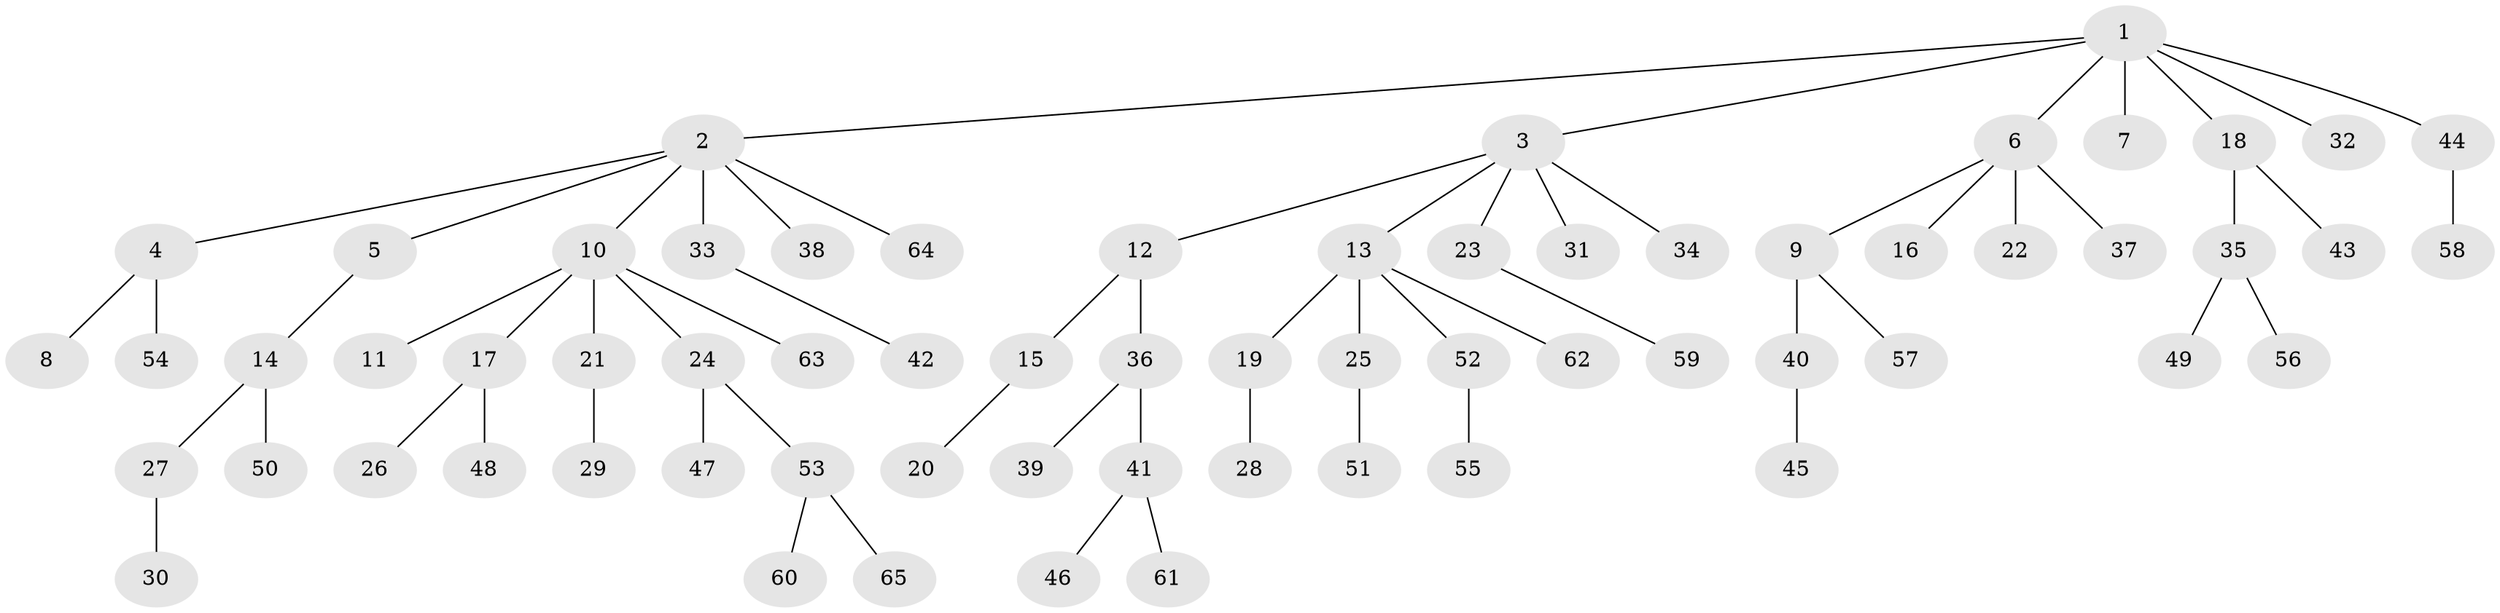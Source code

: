 // original degree distribution, {8: 0.018691588785046728, 6: 0.028037383177570093, 4: 0.07476635514018691, 3: 0.08411214953271028, 2: 0.2616822429906542, 7: 0.009345794392523364, 1: 0.5233644859813084}
// Generated by graph-tools (version 1.1) at 2025/51/03/04/25 22:51:24]
// undirected, 65 vertices, 64 edges
graph export_dot {
  node [color=gray90,style=filled];
  1;
  2;
  3;
  4;
  5;
  6;
  7;
  8;
  9;
  10;
  11;
  12;
  13;
  14;
  15;
  16;
  17;
  18;
  19;
  20;
  21;
  22;
  23;
  24;
  25;
  26;
  27;
  28;
  29;
  30;
  31;
  32;
  33;
  34;
  35;
  36;
  37;
  38;
  39;
  40;
  41;
  42;
  43;
  44;
  45;
  46;
  47;
  48;
  49;
  50;
  51;
  52;
  53;
  54;
  55;
  56;
  57;
  58;
  59;
  60;
  61;
  62;
  63;
  64;
  65;
  1 -- 2 [weight=1.0];
  1 -- 3 [weight=1.0];
  1 -- 6 [weight=1.0];
  1 -- 7 [weight=1.0];
  1 -- 18 [weight=1.0];
  1 -- 32 [weight=1.0];
  1 -- 44 [weight=1.0];
  2 -- 4 [weight=1.0];
  2 -- 5 [weight=1.0];
  2 -- 10 [weight=1.0];
  2 -- 33 [weight=1.0];
  2 -- 38 [weight=1.0];
  2 -- 64 [weight=1.0];
  3 -- 12 [weight=1.0];
  3 -- 13 [weight=1.0];
  3 -- 23 [weight=1.0];
  3 -- 31 [weight=1.0];
  3 -- 34 [weight=1.0];
  4 -- 8 [weight=1.0];
  4 -- 54 [weight=1.0];
  5 -- 14 [weight=1.0];
  6 -- 9 [weight=1.0];
  6 -- 16 [weight=1.0];
  6 -- 22 [weight=1.0];
  6 -- 37 [weight=1.0];
  9 -- 40 [weight=1.0];
  9 -- 57 [weight=1.0];
  10 -- 11 [weight=1.0];
  10 -- 17 [weight=1.0];
  10 -- 21 [weight=1.0];
  10 -- 24 [weight=1.0];
  10 -- 63 [weight=1.0];
  12 -- 15 [weight=1.0];
  12 -- 36 [weight=1.0];
  13 -- 19 [weight=1.0];
  13 -- 25 [weight=1.0];
  13 -- 52 [weight=1.0];
  13 -- 62 [weight=1.0];
  14 -- 27 [weight=1.0];
  14 -- 50 [weight=1.0];
  15 -- 20 [weight=1.0];
  17 -- 26 [weight=1.0];
  17 -- 48 [weight=1.0];
  18 -- 35 [weight=1.0];
  18 -- 43 [weight=1.0];
  19 -- 28 [weight=1.0];
  21 -- 29 [weight=1.0];
  23 -- 59 [weight=1.0];
  24 -- 47 [weight=1.0];
  24 -- 53 [weight=1.0];
  25 -- 51 [weight=1.0];
  27 -- 30 [weight=1.0];
  33 -- 42 [weight=1.0];
  35 -- 49 [weight=1.0];
  35 -- 56 [weight=1.0];
  36 -- 39 [weight=1.0];
  36 -- 41 [weight=1.0];
  40 -- 45 [weight=1.0];
  41 -- 46 [weight=1.0];
  41 -- 61 [weight=1.0];
  44 -- 58 [weight=1.0];
  52 -- 55 [weight=1.0];
  53 -- 60 [weight=1.0];
  53 -- 65 [weight=1.0];
}
